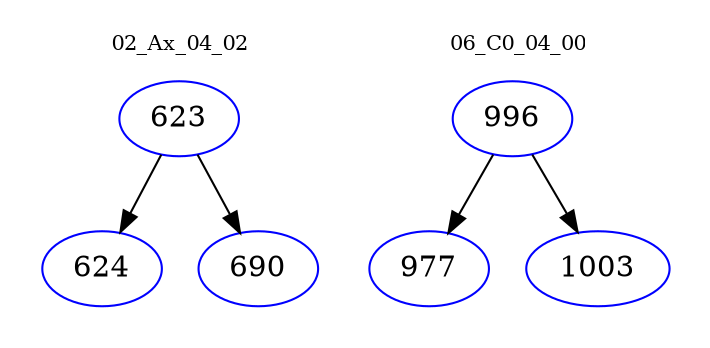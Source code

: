 digraph{
subgraph cluster_0 {
color = white
label = "02_Ax_04_02";
fontsize=10;
T0_623 [label="623", color="blue"]
T0_623 -> T0_624 [color="black"]
T0_624 [label="624", color="blue"]
T0_623 -> T0_690 [color="black"]
T0_690 [label="690", color="blue"]
}
subgraph cluster_1 {
color = white
label = "06_C0_04_00";
fontsize=10;
T1_996 [label="996", color="blue"]
T1_996 -> T1_977 [color="black"]
T1_977 [label="977", color="blue"]
T1_996 -> T1_1003 [color="black"]
T1_1003 [label="1003", color="blue"]
}
}
